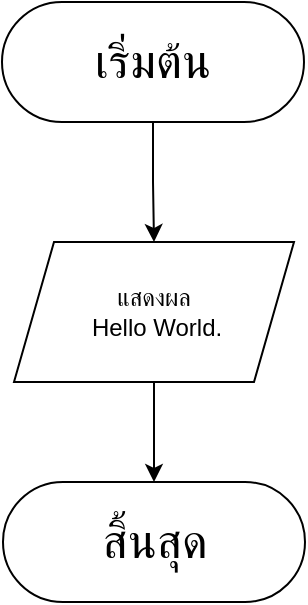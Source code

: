 <mxfile version="24.8.9">
  <diagram name="หน้า-1" id="ZukyO20Jd3o1PcbWO_to">
    <mxGraphModel dx="1008" dy="569" grid="1" gridSize="10" guides="1" tooltips="1" connect="1" arrows="1" fold="1" page="1" pageScale="1" pageWidth="827" pageHeight="1169" math="0" shadow="0">
      <root>
        <mxCell id="0" />
        <mxCell id="1" parent="0" />
        <mxCell id="OmEuO-mr1491HxJS_xt7-8" value="" style="edgeStyle=orthogonalEdgeStyle;rounded=0;orthogonalLoop=1;jettySize=auto;html=1;" parent="1" source="OmEuO-mr1491HxJS_xt7-1" target="OmEuO-mr1491HxJS_xt7-6" edge="1">
          <mxGeometry relative="1" as="geometry" />
        </mxCell>
        <mxCell id="OmEuO-mr1491HxJS_xt7-1" value="&lt;font style=&quot;font-size: 24px;&quot;&gt;เริ่มต้น&lt;/font&gt;" style="rounded=1;whiteSpace=wrap;html=1;arcSize=50;" parent="1" vertex="1">
          <mxGeometry x="338" y="160" width="151" height="60" as="geometry" />
        </mxCell>
        <mxCell id="OmEuO-mr1491HxJS_xt7-10" value="" style="edgeStyle=orthogonalEdgeStyle;rounded=0;orthogonalLoop=1;jettySize=auto;html=1;" parent="1" source="OmEuO-mr1491HxJS_xt7-6" target="OmEuO-mr1491HxJS_xt7-9" edge="1">
          <mxGeometry relative="1" as="geometry" />
        </mxCell>
        <mxCell id="OmEuO-mr1491HxJS_xt7-6" value="แสดงผล&lt;div&gt;&lt;font style=&quot;&quot;&gt;&lt;span style=&quot;font-size: 11px;&quot;&gt;&amp;nbsp;&lt;/span&gt;&lt;font&gt;Hello World.&lt;/font&gt;&lt;/font&gt;&lt;/div&gt;" style="shape=parallelogram;perimeter=parallelogramPerimeter;whiteSpace=wrap;html=1;fixedSize=1;" parent="1" vertex="1">
          <mxGeometry x="344" y="280" width="140" height="70" as="geometry" />
        </mxCell>
        <mxCell id="OmEuO-mr1491HxJS_xt7-9" value="&lt;font style=&quot;font-size: 24px;&quot;&gt;สิ้นสุด&lt;/font&gt;" style="rounded=1;whiteSpace=wrap;html=1;arcSize=50;" parent="1" vertex="1">
          <mxGeometry x="338.5" y="400" width="151" height="60" as="geometry" />
        </mxCell>
      </root>
    </mxGraphModel>
  </diagram>
</mxfile>
